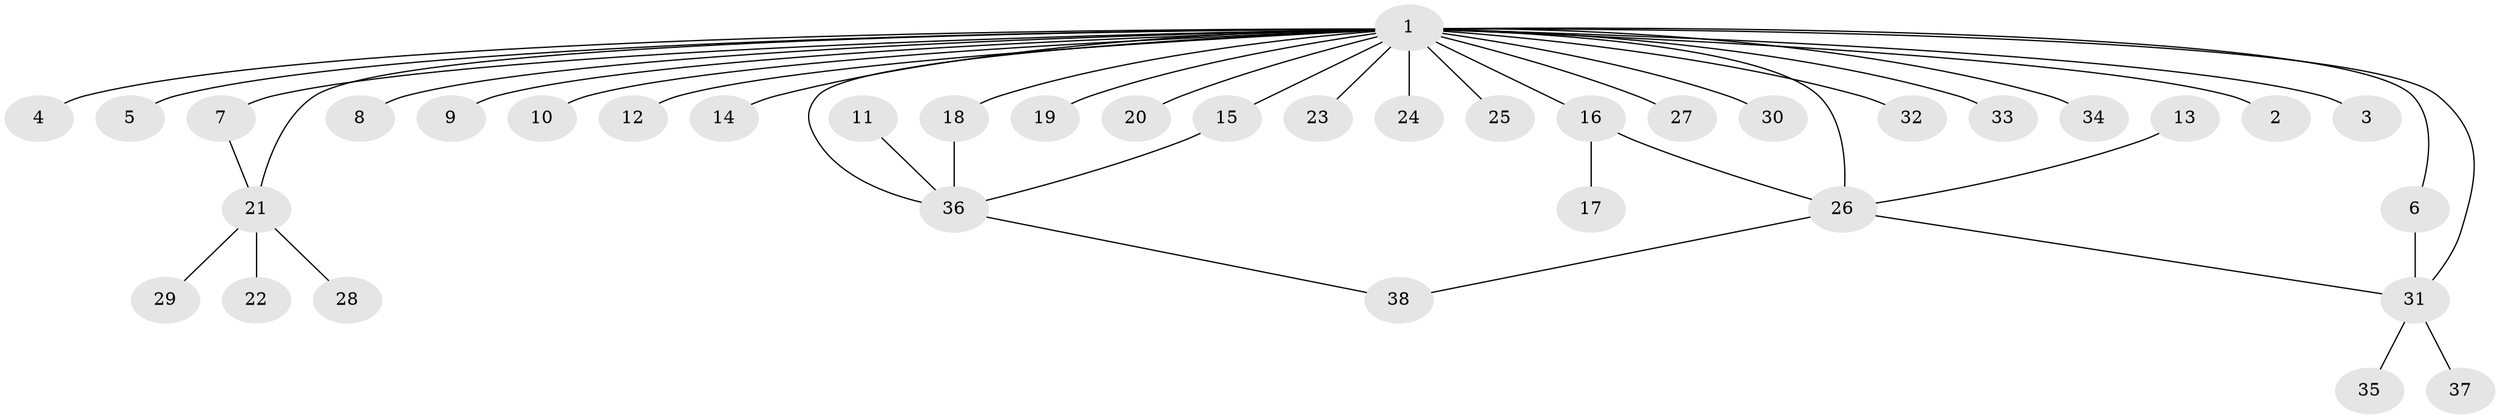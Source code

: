 // original degree distribution, {15: 0.0136986301369863, 21: 0.0136986301369863, 2: 0.2191780821917808, 1: 0.5753424657534246, 8: 0.0273972602739726, 4: 0.0410958904109589, 3: 0.0821917808219178, 5: 0.0273972602739726}
// Generated by graph-tools (version 1.1) at 2025/26/03/09/25 03:26:00]
// undirected, 38 vertices, 44 edges
graph export_dot {
graph [start="1"]
  node [color=gray90,style=filled];
  1;
  2;
  3;
  4;
  5;
  6;
  7;
  8;
  9;
  10;
  11;
  12;
  13;
  14;
  15;
  16;
  17;
  18;
  19;
  20;
  21;
  22;
  23;
  24;
  25;
  26;
  27;
  28;
  29;
  30;
  31;
  32;
  33;
  34;
  35;
  36;
  37;
  38;
  1 -- 2 [weight=1.0];
  1 -- 3 [weight=1.0];
  1 -- 4 [weight=1.0];
  1 -- 5 [weight=1.0];
  1 -- 6 [weight=1.0];
  1 -- 7 [weight=1.0];
  1 -- 8 [weight=1.0];
  1 -- 9 [weight=1.0];
  1 -- 10 [weight=1.0];
  1 -- 12 [weight=1.0];
  1 -- 14 [weight=1.0];
  1 -- 15 [weight=1.0];
  1 -- 16 [weight=3.0];
  1 -- 18 [weight=1.0];
  1 -- 19 [weight=1.0];
  1 -- 20 [weight=1.0];
  1 -- 21 [weight=1.0];
  1 -- 23 [weight=1.0];
  1 -- 24 [weight=1.0];
  1 -- 25 [weight=1.0];
  1 -- 26 [weight=2.0];
  1 -- 27 [weight=1.0];
  1 -- 30 [weight=1.0];
  1 -- 31 [weight=1.0];
  1 -- 32 [weight=1.0];
  1 -- 33 [weight=1.0];
  1 -- 34 [weight=1.0];
  1 -- 36 [weight=1.0];
  6 -- 31 [weight=1.0];
  7 -- 21 [weight=1.0];
  11 -- 36 [weight=1.0];
  13 -- 26 [weight=1.0];
  15 -- 36 [weight=1.0];
  16 -- 17 [weight=1.0];
  16 -- 26 [weight=1.0];
  18 -- 36 [weight=1.0];
  21 -- 22 [weight=1.0];
  21 -- 28 [weight=1.0];
  21 -- 29 [weight=1.0];
  26 -- 31 [weight=1.0];
  26 -- 38 [weight=1.0];
  31 -- 35 [weight=1.0];
  31 -- 37 [weight=1.0];
  36 -- 38 [weight=1.0];
}
